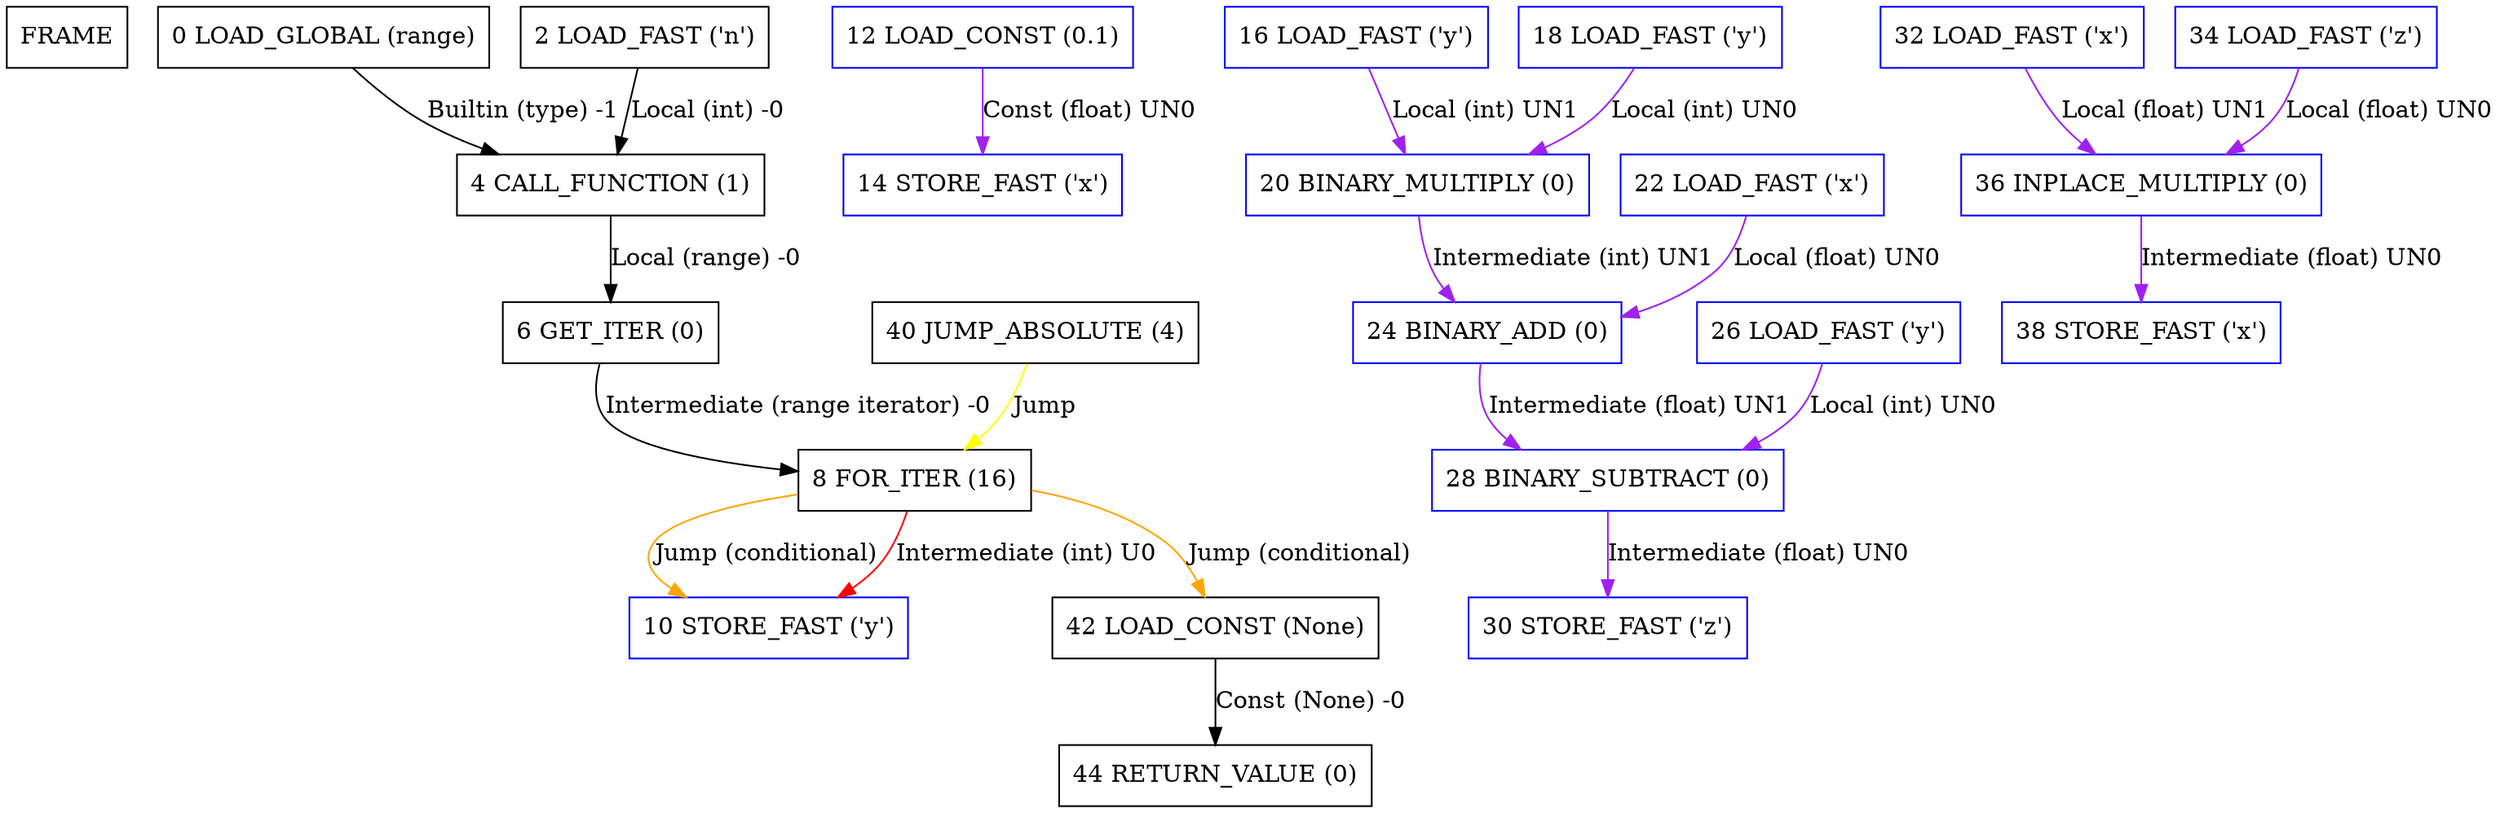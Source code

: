 digraph test_floats { 
	node [shape=box];
	FRAME [label=FRAME];
	OP0 [label="0 LOAD_GLOBAL (range)" color="black"];
	OP2 [label="2 LOAD_FAST ('n')" color="black"];
	OP4 [label="4 CALL_FUNCTION (1)" color="black"];
	OP6 [label="6 GET_ITER (0)" color="black"];
	OP8 [label="8 FOR_ITER (16)" color="black"];
	OP8 -> OP10 [label="Jump (conditional)" color=orange];
	OP8 -> OP42 [label="Jump (conditional)" color=orange];
	OP10 [label="10 STORE_FAST ('y')" color="blue"];
	OP12 [label="12 LOAD_CONST (0.1)" color="blue"];
	OP14 [label="14 STORE_FAST ('x')" color="blue"];
	OP16 [label="16 LOAD_FAST ('y')" color="blue"];
	OP18 [label="18 LOAD_FAST ('y')" color="blue"];
	OP20 [label="20 BINARY_MULTIPLY (0)" color="blue"];
	OP22 [label="22 LOAD_FAST ('x')" color="blue"];
	OP24 [label="24 BINARY_ADD (0)" color="blue"];
	OP26 [label="26 LOAD_FAST ('y')" color="blue"];
	OP28 [label="28 BINARY_SUBTRACT (0)" color="blue"];
	OP30 [label="30 STORE_FAST ('z')" color="blue"];
	OP32 [label="32 LOAD_FAST ('x')" color="blue"];
	OP34 [label="34 LOAD_FAST ('z')" color="blue"];
	OP36 [label="36 INPLACE_MULTIPLY (0)" color="blue"];
	OP38 [label="38 STORE_FAST ('x')" color="blue"];
	OP40 [label="40 JUMP_ABSOLUTE (4)" color="black"];
	OP40 -> OP8 [label="Jump" color=yellow];
	OP42 [label="42 LOAD_CONST (None)" color="black"];
	OP44 [label="44 RETURN_VALUE (0)" color="black"];
	OP0 -> OP4 [label="Builtin (type) -1" color=black];
	OP2 -> OP4 [label="Local (int) -0" color=black];
	OP4 -> OP6 [label="Local (range) -0" color=black];
	OP6 -> OP8 [label="Intermediate (range iterator) -0" color=black];
	OP8 -> OP10 [label="Intermediate (int) U0" color=red];
	OP12 -> OP14 [label="Const (float) UN0" color=purple];
	OP16 -> OP20 [label="Local (int) UN1" color=purple];
	OP18 -> OP20 [label="Local (int) UN0" color=purple];
	OP20 -> OP24 [label="Intermediate (int) UN1" color=purple];
	OP22 -> OP24 [label="Local (float) UN0" color=purple];
	OP24 -> OP28 [label="Intermediate (float) UN1" color=purple];
	OP26 -> OP28 [label="Local (int) UN0" color=purple];
	OP28 -> OP30 [label="Intermediate (float) UN0" color=purple];
	OP32 -> OP36 [label="Local (float) UN1" color=purple];
	OP34 -> OP36 [label="Local (float) UN0" color=purple];
	OP36 -> OP38 [label="Intermediate (float) UN0" color=purple];
	OP42 -> OP44 [label="Const (None) -0" color=black];
}
digraph test_ints { 
	node [shape=box];
	FRAME [label=FRAME];
	OP0 [label="0 LOAD_GLOBAL (range)" color="black"];
	OP2 [label="2 LOAD_FAST ('n')" color="black"];
	OP4 [label="4 CALL_FUNCTION (1)" color="black"];
	OP6 [label="6 GET_ITER (0)" color="black"];
	OP8 [label="8 FOR_ITER (16)" color="black"];
	OP8 -> OP10 [label="Jump (conditional)" color=orange];
	OP8 -> OP42 [label="Jump (conditional)" color=orange];
	OP10 [label="10 STORE_FAST ('y')" color="blue"];
	OP12 [label="12 LOAD_CONST (2)" color="blue"];
	OP14 [label="14 STORE_FAST ('x')" color="blue"];
	OP16 [label="16 LOAD_FAST ('y')" color="blue"];
	OP18 [label="18 LOAD_FAST ('y')" color="blue"];
	OP20 [label="20 BINARY_MULTIPLY (0)" color="blue"];
	OP22 [label="22 LOAD_FAST ('x')" color="blue"];
	OP24 [label="24 BINARY_ADD (0)" color="blue"];
	OP26 [label="26 LOAD_FAST ('y')" color="blue"];
	OP28 [label="28 BINARY_SUBTRACT (0)" color="blue"];
	OP30 [label="30 STORE_FAST ('z')" color="blue"];
	OP32 [label="32 LOAD_FAST ('x')" color="blue"];
	OP34 [label="34 LOAD_FAST ('z')" color="blue"];
	OP36 [label="36 INPLACE_MULTIPLY (0)" color="blue"];
	OP38 [label="38 STORE_FAST ('x')" color="blue"];
	OP40 [label="40 JUMP_ABSOLUTE (4)" color="black"];
	OP40 -> OP8 [label="Jump" color=yellow];
	OP42 [label="42 LOAD_CONST (None)" color="black"];
	OP44 [label="44 RETURN_VALUE (0)" color="black"];
	OP0 -> OP4 [label="Builtin (type) -1" color=black];
	OP2 -> OP4 [label="Local (int) -0" color=black];
	OP4 -> OP6 [label="Local (range) -0" color=black];
	OP6 -> OP8 [label="Intermediate (range iterator) -0" color=black];
	OP8 -> OP10 [label="Intermediate (int) U0" color=red];
	OP12 -> OP14 [label="Const (int) UN0" color=purple];
	OP16 -> OP20 [label="Local (int) UN1" color=purple];
	OP18 -> OP20 [label="Local (int) UN0" color=purple];
	OP20 -> OP24 [label="Intermediate (int) UN1" color=purple];
	OP22 -> OP24 [label="Local (int) UN0" color=purple];
	OP24 -> OP28 [label="Intermediate (int) UN1" color=purple];
	OP26 -> OP28 [label="Local (int) UN0" color=purple];
	OP28 -> OP30 [label="Intermediate (int) UN0" color=purple];
	OP32 -> OP36 [label="Local (int) UN1" color=purple];
	OP34 -> OP36 [label="Local (int) UN0" color=purple];
	OP36 -> OP38 [label="Intermediate (int) UN0" color=purple];
	OP42 -> OP44 [label="Const (None) -0" color=black];
}
